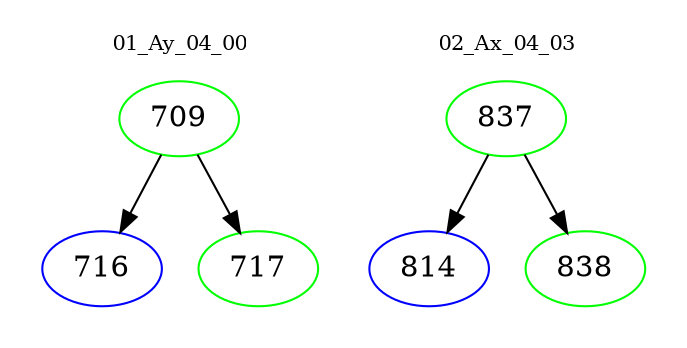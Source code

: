 digraph{
subgraph cluster_0 {
color = white
label = "01_Ay_04_00";
fontsize=10;
T0_709 [label="709", color="green"]
T0_709 -> T0_716 [color="black"]
T0_716 [label="716", color="blue"]
T0_709 -> T0_717 [color="black"]
T0_717 [label="717", color="green"]
}
subgraph cluster_1 {
color = white
label = "02_Ax_04_03";
fontsize=10;
T1_837 [label="837", color="green"]
T1_837 -> T1_814 [color="black"]
T1_814 [label="814", color="blue"]
T1_837 -> T1_838 [color="black"]
T1_838 [label="838", color="green"]
}
}
